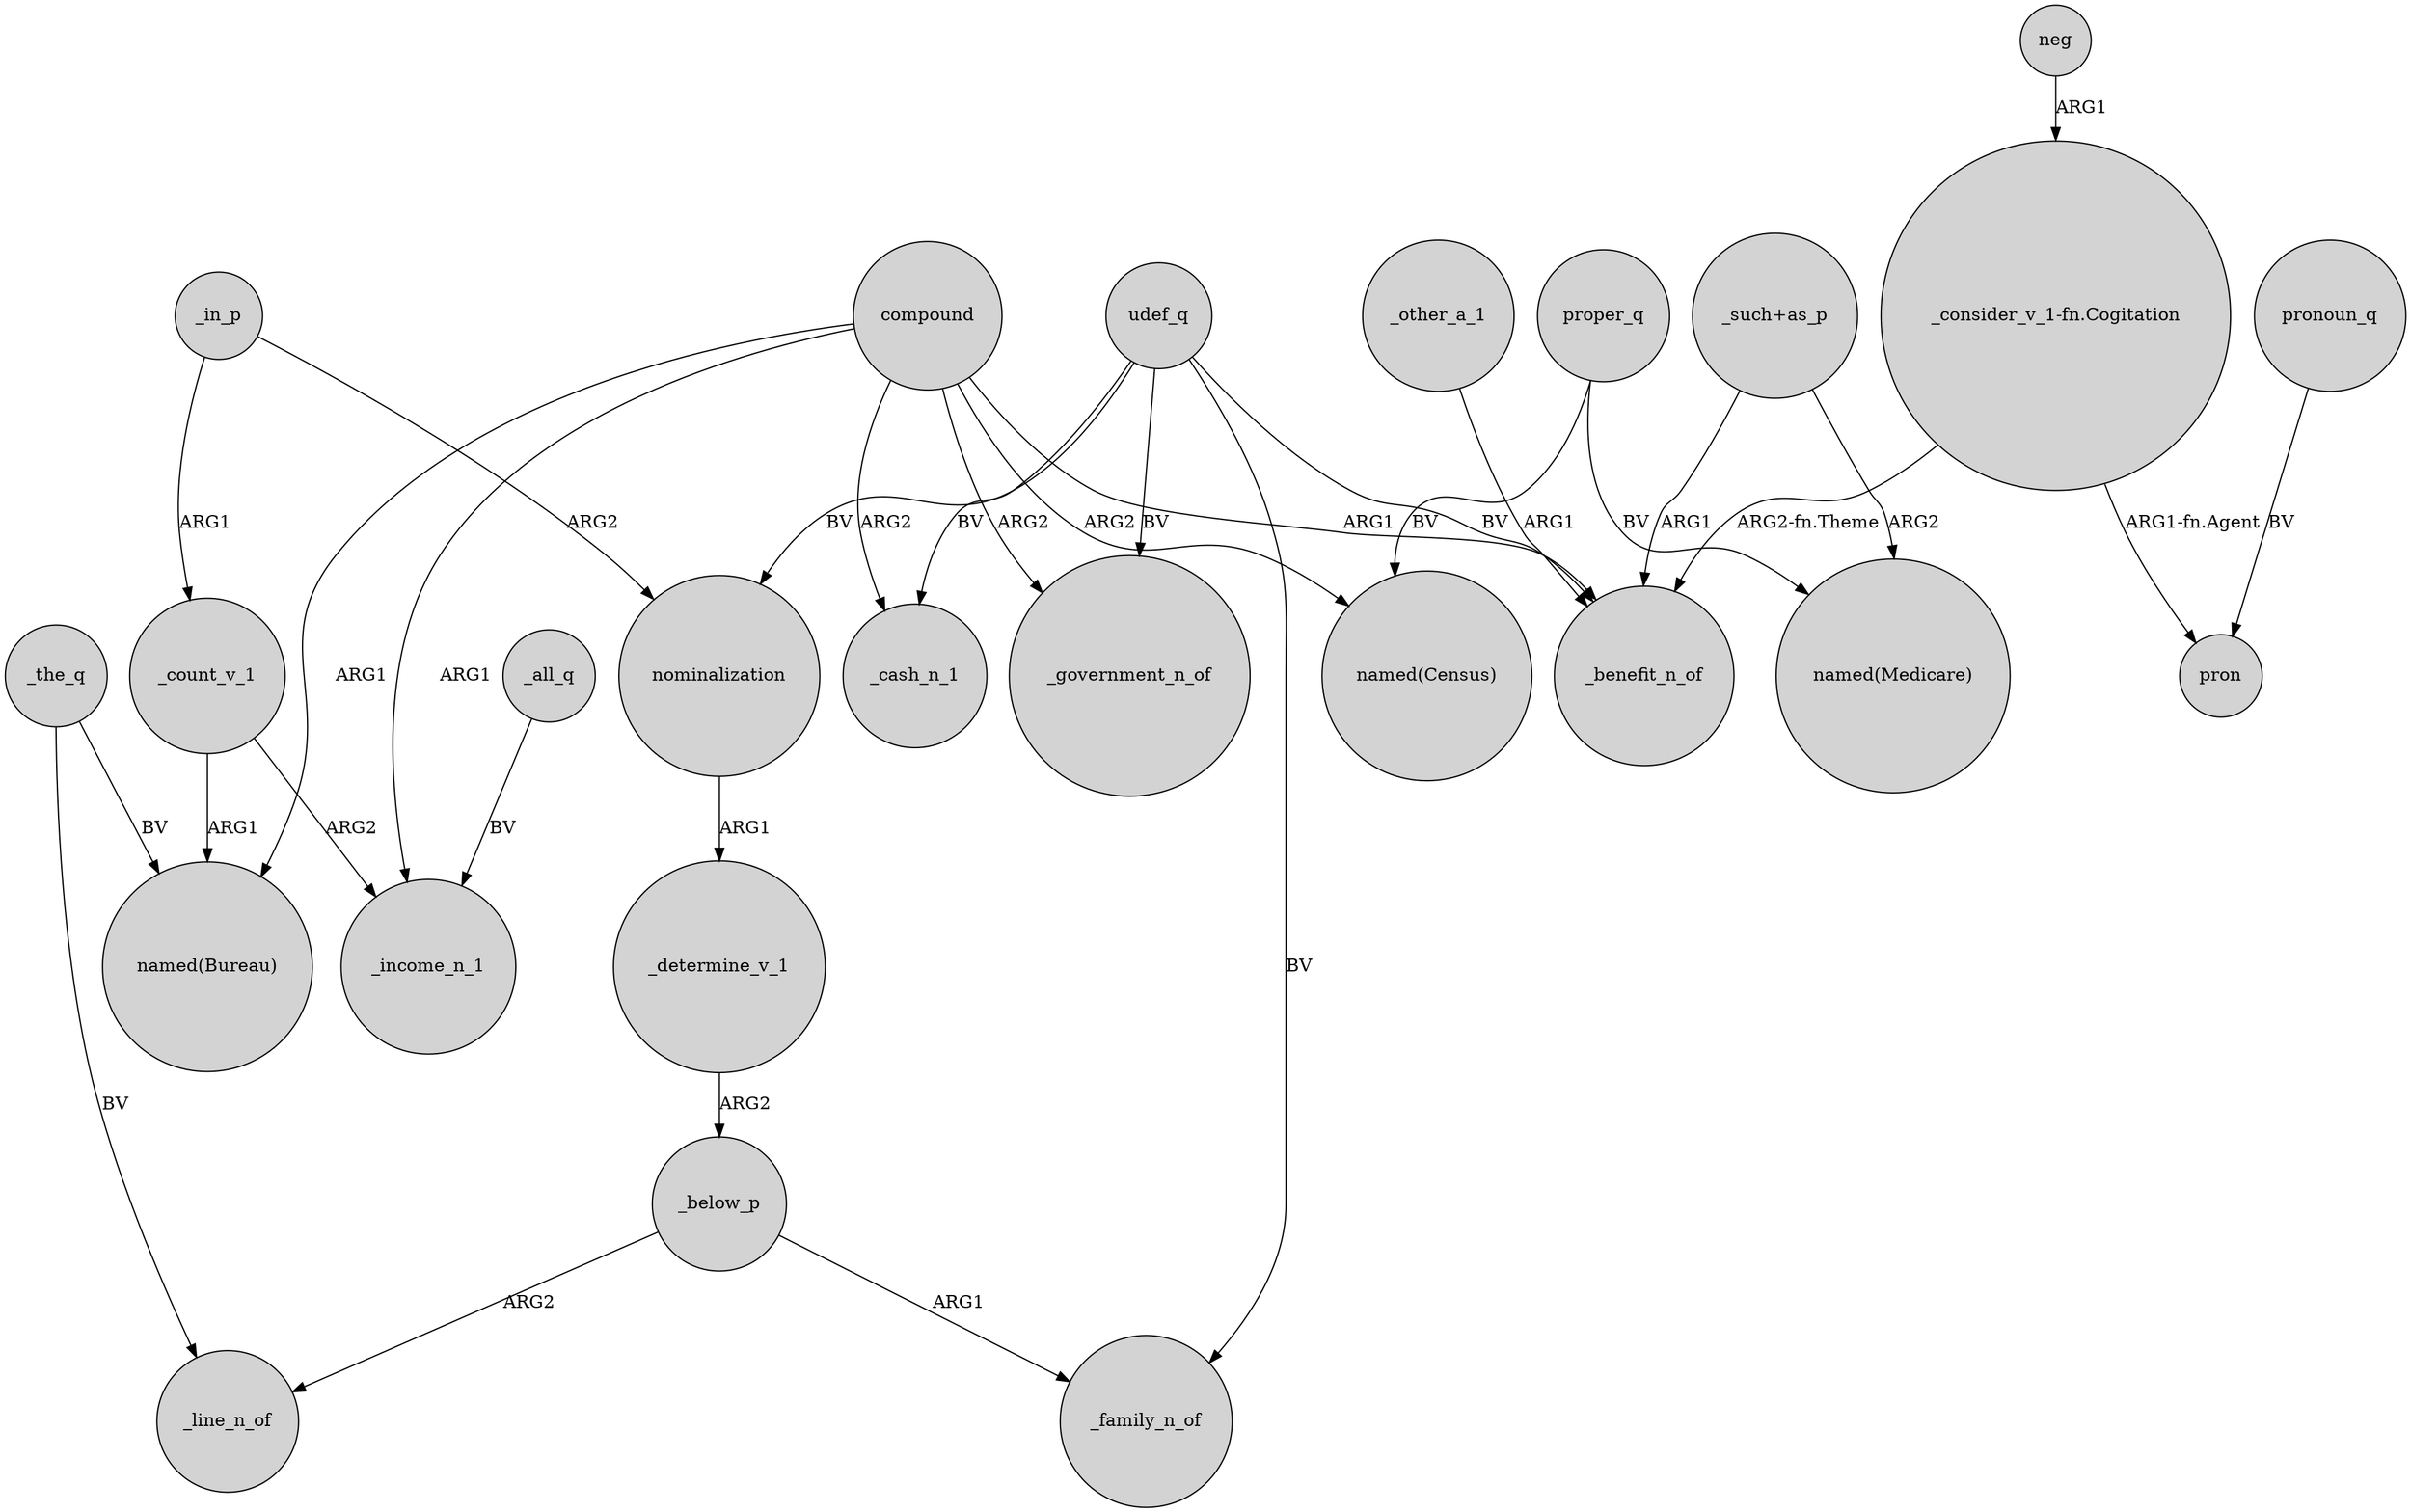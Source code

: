 digraph {
	node [shape=circle style=filled]
	_determine_v_1 -> _below_p [label=ARG2]
	"_consider_v_1-fn.Cogitation" -> _benefit_n_of [label="ARG2-fn.Theme"]
	"_consider_v_1-fn.Cogitation" -> pron [label="ARG1-fn.Agent"]
	_in_p -> _count_v_1 [label=ARG1]
	compound -> _income_n_1 [label=ARG1]
	neg -> "_consider_v_1-fn.Cogitation" [label=ARG1]
	compound -> _government_n_of [label=ARG2]
	udef_q -> _government_n_of [label=BV]
	udef_q -> _cash_n_1 [label=BV]
	_the_q -> _line_n_of [label=BV]
	"_such+as_p" -> _benefit_n_of [label=ARG1]
	proper_q -> "named(Medicare)" [label=BV]
	nominalization -> _determine_v_1 [label=ARG1]
	_all_q -> _income_n_1 [label=BV]
	pronoun_q -> pron [label=BV]
	_count_v_1 -> _income_n_1 [label=ARG2]
	_below_p -> _family_n_of [label=ARG1]
	_below_p -> _line_n_of [label=ARG2]
	udef_q -> nominalization [label=BV]
	compound -> _benefit_n_of [label=ARG1]
	proper_q -> "named(Census)" [label=BV]
	compound -> "named(Bureau)" [label=ARG1]
	_the_q -> "named(Bureau)" [label=BV]
	"_such+as_p" -> "named(Medicare)" [label=ARG2]
	compound -> _cash_n_1 [label=ARG2]
	_in_p -> nominalization [label=ARG2]
	udef_q -> _family_n_of [label=BV]
	_other_a_1 -> _benefit_n_of [label=ARG1]
	compound -> "named(Census)" [label=ARG2]
	udef_q -> _benefit_n_of [label=BV]
	_count_v_1 -> "named(Bureau)" [label=ARG1]
}
